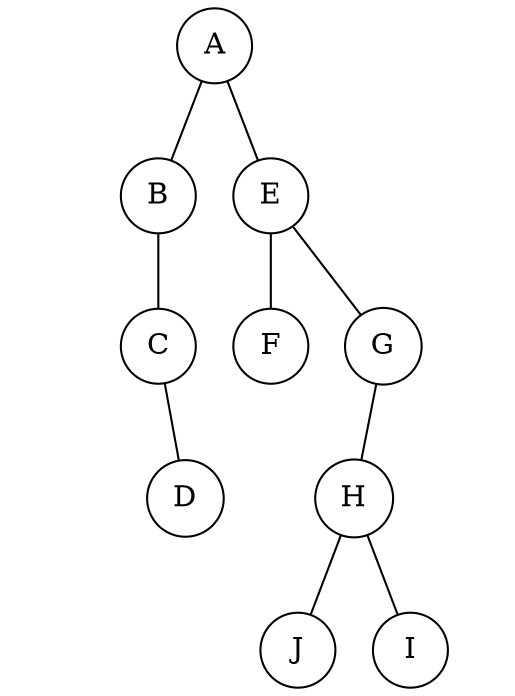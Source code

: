 graph BinTree
{
	graph[ordering="out"];

	0--1;
	0--2;
	2--3;
	2--4;
	4--5;
	4--NULL6[style="invis"];
	5--7;
	5--8;
	1--NULL9[style="invis"];
	1--10;
	10--NULL11[style="invis"];
	10--12;

	12[shape="circle",label="D"];
	NULL11[shape="circle",label="A",style="invis"];
	10[shape="circle",label="C"];
	NULL9[shape="circle",label="A",style="invis"];
	8[shape="circle",label="I"];
	7[shape="circle",label="J"];
	NULL6[shape="circle",label="A",style="invis"];
	5[shape="circle",label="H"];
	4[shape="circle",label="G"];
	3[shape="circle",label="F"];
	2[shape="circle",label="E"];
	1[shape="circle",label="B"];
	0[shape="circle",label="A"];
}
